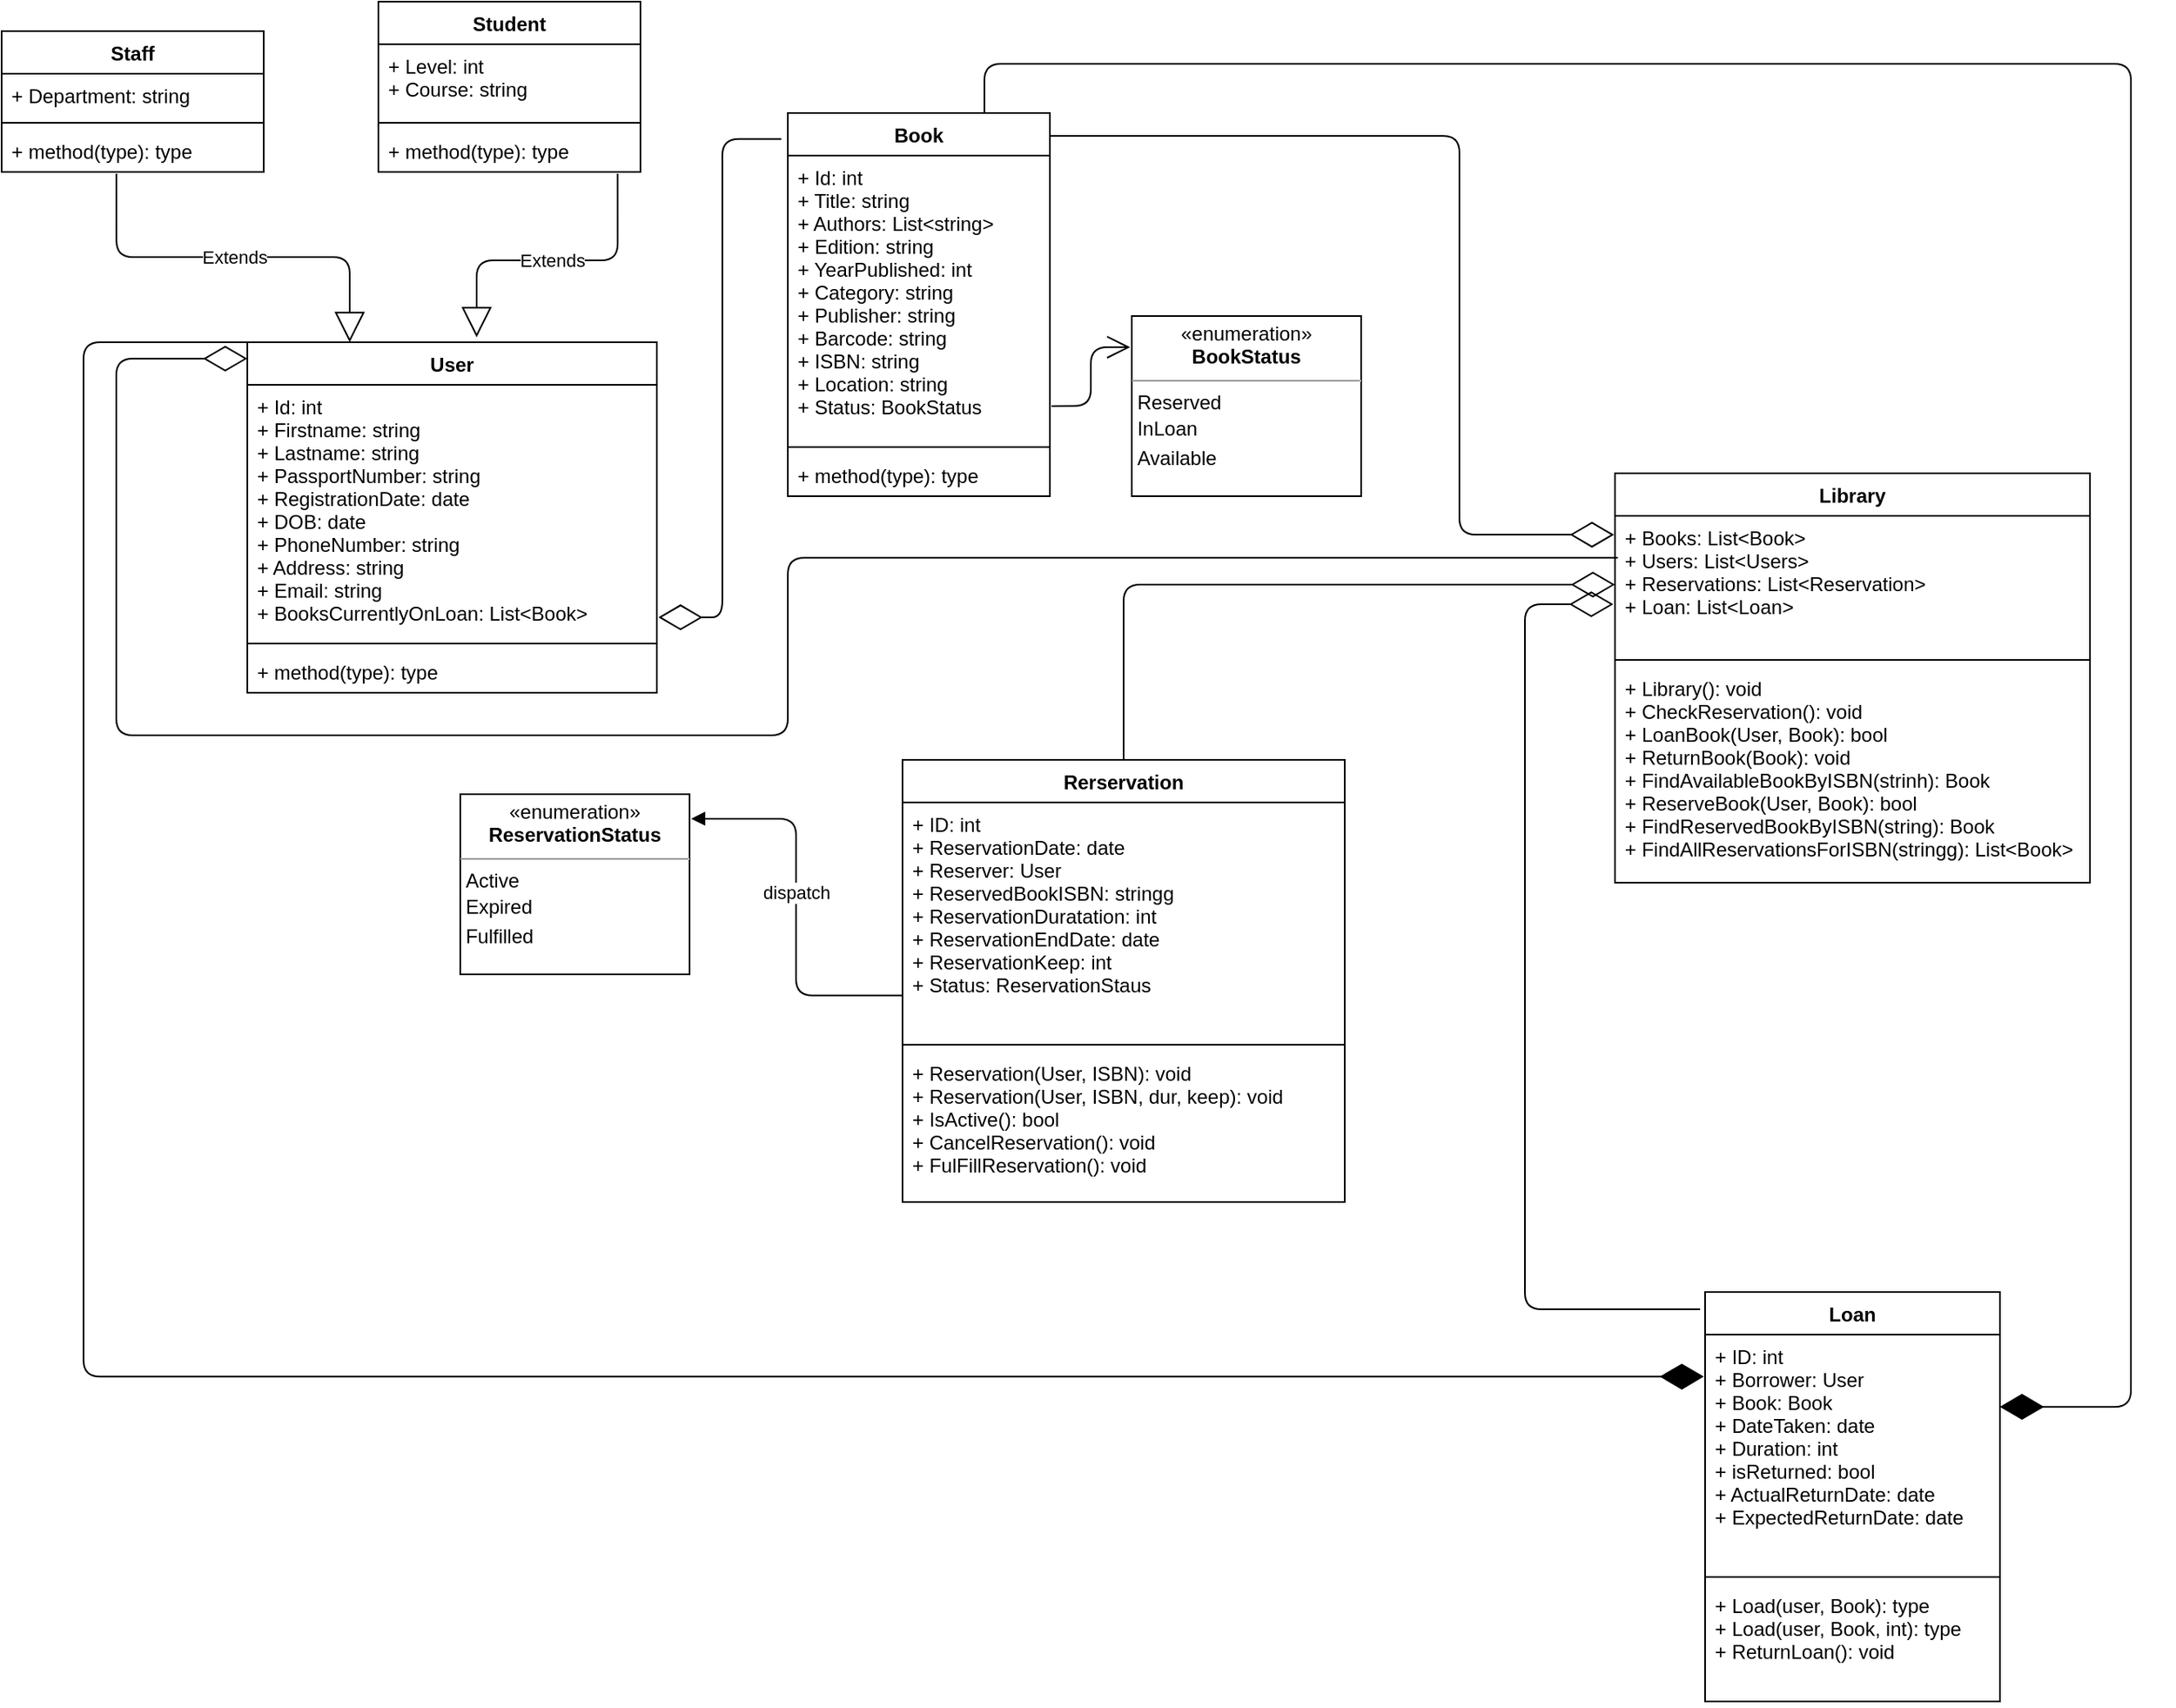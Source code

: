 <mxfile version="13.8.9-1" type="github">
  <diagram name="Page-1" id="e7e014a7-5840-1c2e-5031-d8a46d1fe8dd">
    <mxGraphModel dx="2031" dy="1089" grid="1" gridSize="10" guides="1" tooltips="1" connect="1" arrows="1" fold="1" page="1" pageScale="1" pageWidth="827" pageHeight="1169" background="#ffffff" math="0" shadow="0">
      <root>
        <mxCell id="0" />
        <mxCell id="1" parent="0" />
        <mxCell id="0RooNVaK0bTk1T8btfCf-56" value="User" style="swimlane;fontStyle=1;align=center;verticalAlign=top;childLayout=stackLayout;horizontal=1;startSize=26;horizontalStack=0;resizeParent=1;resizeParentMax=0;resizeLast=0;collapsible=1;marginBottom=0;" vertex="1" parent="1">
          <mxGeometry x="220" y="330" width="250" height="214" as="geometry" />
        </mxCell>
        <mxCell id="0RooNVaK0bTk1T8btfCf-57" value="+ Id: int&#xa;+ Firstname: string&#xa;+ Lastname: string&#xa;+ PassportNumber: string&#xa;+ RegistrationDate: date&#xa;+ DOB: date&#xa;+ PhoneNumber: string&#xa;+ Address: string&#xa;+ Email: string&#xa;+ BooksCurrentlyOnLoan: List&lt;Book&gt;&#xa;" style="text;strokeColor=none;fillColor=none;align=left;verticalAlign=top;spacingLeft=4;spacingRight=4;overflow=hidden;rotatable=0;points=[[0,0.5],[1,0.5]];portConstraint=eastwest;" vertex="1" parent="0RooNVaK0bTk1T8btfCf-56">
          <mxGeometry y="26" width="250" height="154" as="geometry" />
        </mxCell>
        <mxCell id="0RooNVaK0bTk1T8btfCf-58" value="" style="line;strokeWidth=1;fillColor=none;align=left;verticalAlign=middle;spacingTop=-1;spacingLeft=3;spacingRight=3;rotatable=0;labelPosition=right;points=[];portConstraint=eastwest;" vertex="1" parent="0RooNVaK0bTk1T8btfCf-56">
          <mxGeometry y="180" width="250" height="8" as="geometry" />
        </mxCell>
        <mxCell id="0RooNVaK0bTk1T8btfCf-59" value="+ method(type): type" style="text;strokeColor=none;fillColor=none;align=left;verticalAlign=top;spacingLeft=4;spacingRight=4;overflow=hidden;rotatable=0;points=[[0,0.5],[1,0.5]];portConstraint=eastwest;" vertex="1" parent="0RooNVaK0bTk1T8btfCf-56">
          <mxGeometry y="188" width="250" height="26" as="geometry" />
        </mxCell>
        <mxCell id="0RooNVaK0bTk1T8btfCf-62" value="Book" style="swimlane;fontStyle=1;align=center;verticalAlign=top;childLayout=stackLayout;horizontal=1;startSize=26;horizontalStack=0;resizeParent=1;resizeParentMax=0;resizeLast=0;collapsible=1;marginBottom=0;" vertex="1" parent="1">
          <mxGeometry x="550" y="190" width="160" height="234" as="geometry" />
        </mxCell>
        <mxCell id="0RooNVaK0bTk1T8btfCf-63" value="+ Id: int&#xa;+ Title: string&#xa;+ Authors: List&lt;string&gt;&#xa;+ Edition: string&#xa;+ YearPublished: int&#xa;+ Category: string&#xa;+ Publisher: string&#xa;+ Barcode: string&#xa;+ ISBN: string&#xa;+ Location: string&#xa;+ Status: BookStatus" style="text;strokeColor=none;fillColor=none;align=left;verticalAlign=top;spacingLeft=4;spacingRight=4;overflow=hidden;rotatable=0;points=[[0,0.5],[1,0.5]];portConstraint=eastwest;" vertex="1" parent="0RooNVaK0bTk1T8btfCf-62">
          <mxGeometry y="26" width="160" height="174" as="geometry" />
        </mxCell>
        <mxCell id="0RooNVaK0bTk1T8btfCf-64" value="" style="line;strokeWidth=1;fillColor=none;align=left;verticalAlign=middle;spacingTop=-1;spacingLeft=3;spacingRight=3;rotatable=0;labelPosition=right;points=[];portConstraint=eastwest;" vertex="1" parent="0RooNVaK0bTk1T8btfCf-62">
          <mxGeometry y="200" width="160" height="8" as="geometry" />
        </mxCell>
        <mxCell id="0RooNVaK0bTk1T8btfCf-65" value="+ method(type): type" style="text;strokeColor=none;fillColor=none;align=left;verticalAlign=top;spacingLeft=4;spacingRight=4;overflow=hidden;rotatable=0;points=[[0,0.5],[1,0.5]];portConstraint=eastwest;" vertex="1" parent="0RooNVaK0bTk1T8btfCf-62">
          <mxGeometry y="208" width="160" height="26" as="geometry" />
        </mxCell>
        <mxCell id="0RooNVaK0bTk1T8btfCf-69" value="&lt;p style=&quot;margin: 0px ; margin-top: 4px ; text-align: center&quot;&gt;«enumeration»&lt;br&gt;&lt;b&gt;BookStatus&lt;/b&gt;&lt;br&gt;&lt;/p&gt;&lt;hr size=&quot;1&quot;&gt;&lt;div style=&quot;height: 2px&quot;&gt;&amp;nbsp;Reserved&lt;/div&gt;&lt;div style=&quot;height: 2px&quot;&gt;&lt;br&gt;&lt;/div&gt;&lt;div style=&quot;height: 2px&quot;&gt;&lt;br&gt;&lt;/div&gt;&lt;div style=&quot;height: 2px&quot;&gt;&lt;br&gt;&lt;/div&gt;&lt;div style=&quot;height: 2px&quot;&gt;&lt;br&gt;&lt;/div&gt;&lt;div style=&quot;height: 2px&quot;&gt;&lt;br&gt;&lt;/div&gt;&lt;div style=&quot;height: 2px&quot;&gt;&lt;br&gt;&lt;/div&gt;&lt;div style=&quot;height: 2px&quot;&gt;&lt;br&gt;&lt;/div&gt;&lt;div style=&quot;height: 2px&quot;&gt;&amp;nbsp;InLoan&lt;/div&gt;&lt;div style=&quot;height: 2px&quot;&gt;&lt;br&gt;&lt;/div&gt;&lt;div style=&quot;height: 2px&quot;&gt;&lt;br&gt;&lt;/div&gt;&lt;div style=&quot;height: 2px&quot;&gt;&lt;br&gt;&lt;/div&gt;&lt;div style=&quot;height: 2px&quot;&gt;&lt;br&gt;&lt;/div&gt;&lt;div style=&quot;height: 2px&quot;&gt;&lt;br&gt;&lt;/div&gt;&lt;div style=&quot;height: 2px&quot;&gt;&lt;br&gt;&lt;/div&gt;&lt;div style=&quot;height: 2px&quot;&gt;&lt;br&gt;&lt;/div&gt;&lt;div style=&quot;height: 2px&quot;&gt;&lt;br&gt;&lt;/div&gt;&lt;div style=&quot;height: 2px&quot;&gt;&amp;nbsp;Available&amp;nbsp;&lt;/div&gt;" style="verticalAlign=top;align=left;overflow=fill;fontSize=12;fontFamily=Helvetica;html=1;" vertex="1" parent="1">
          <mxGeometry x="760" y="314" width="140" height="110" as="geometry" />
        </mxCell>
        <mxCell id="0RooNVaK0bTk1T8btfCf-78" value="" style="endArrow=open;endFill=1;endSize=12;html=1;exitX=1.006;exitY=0.879;exitDx=0;exitDy=0;exitPerimeter=0;entryX=-0.007;entryY=0.173;entryDx=0;entryDy=0;entryPerimeter=0;edgeStyle=orthogonalEdgeStyle;" edge="1" parent="1" source="0RooNVaK0bTk1T8btfCf-63" target="0RooNVaK0bTk1T8btfCf-69">
          <mxGeometry width="160" relative="1" as="geometry">
            <mxPoint x="660" y="220" as="sourcePoint" />
            <mxPoint x="660" y="360" as="targetPoint" />
          </mxGeometry>
        </mxCell>
        <mxCell id="0RooNVaK0bTk1T8btfCf-79" value="" style="endArrow=diamondThin;endFill=0;endSize=24;html=1;exitX=-0.025;exitY=0.068;exitDx=0;exitDy=0;exitPerimeter=0;entryX=1.004;entryY=0.922;entryDx=0;entryDy=0;entryPerimeter=0;edgeStyle=orthogonalEdgeStyle;" edge="1" parent="1" source="0RooNVaK0bTk1T8btfCf-62" target="0RooNVaK0bTk1T8btfCf-57">
          <mxGeometry width="160" relative="1" as="geometry">
            <mxPoint x="660" y="360" as="sourcePoint" />
            <mxPoint x="500" y="360" as="targetPoint" />
          </mxGeometry>
        </mxCell>
        <mxCell id="0RooNVaK0bTk1T8btfCf-80" value="Student" style="swimlane;fontStyle=1;align=center;verticalAlign=top;childLayout=stackLayout;horizontal=1;startSize=26;horizontalStack=0;resizeParent=1;resizeParentMax=0;resizeLast=0;collapsible=1;marginBottom=0;" vertex="1" parent="1">
          <mxGeometry x="300" y="122" width="160" height="104" as="geometry" />
        </mxCell>
        <mxCell id="0RooNVaK0bTk1T8btfCf-81" value="+ Level: int&#xa;+ Course: string" style="text;strokeColor=none;fillColor=none;align=left;verticalAlign=top;spacingLeft=4;spacingRight=4;overflow=hidden;rotatable=0;points=[[0,0.5],[1,0.5]];portConstraint=eastwest;" vertex="1" parent="0RooNVaK0bTk1T8btfCf-80">
          <mxGeometry y="26" width="160" height="44" as="geometry" />
        </mxCell>
        <mxCell id="0RooNVaK0bTk1T8btfCf-82" value="" style="line;strokeWidth=1;fillColor=none;align=left;verticalAlign=middle;spacingTop=-1;spacingLeft=3;spacingRight=3;rotatable=0;labelPosition=right;points=[];portConstraint=eastwest;" vertex="1" parent="0RooNVaK0bTk1T8btfCf-80">
          <mxGeometry y="70" width="160" height="8" as="geometry" />
        </mxCell>
        <mxCell id="0RooNVaK0bTk1T8btfCf-83" value="+ method(type): type" style="text;strokeColor=none;fillColor=none;align=left;verticalAlign=top;spacingLeft=4;spacingRight=4;overflow=hidden;rotatable=0;points=[[0,0.5],[1,0.5]];portConstraint=eastwest;" vertex="1" parent="0RooNVaK0bTk1T8btfCf-80">
          <mxGeometry y="78" width="160" height="26" as="geometry" />
        </mxCell>
        <mxCell id="0RooNVaK0bTk1T8btfCf-92" value="Staff" style="swimlane;fontStyle=1;align=center;verticalAlign=top;childLayout=stackLayout;horizontal=1;startSize=26;horizontalStack=0;resizeParent=1;resizeParentMax=0;resizeLast=0;collapsible=1;marginBottom=0;" vertex="1" parent="1">
          <mxGeometry x="70" y="140" width="160" height="86" as="geometry" />
        </mxCell>
        <mxCell id="0RooNVaK0bTk1T8btfCf-93" value="+ Department: string" style="text;strokeColor=none;fillColor=none;align=left;verticalAlign=top;spacingLeft=4;spacingRight=4;overflow=hidden;rotatable=0;points=[[0,0.5],[1,0.5]];portConstraint=eastwest;" vertex="1" parent="0RooNVaK0bTk1T8btfCf-92">
          <mxGeometry y="26" width="160" height="26" as="geometry" />
        </mxCell>
        <mxCell id="0RooNVaK0bTk1T8btfCf-94" value="" style="line;strokeWidth=1;fillColor=none;align=left;verticalAlign=middle;spacingTop=-1;spacingLeft=3;spacingRight=3;rotatable=0;labelPosition=right;points=[];portConstraint=eastwest;" vertex="1" parent="0RooNVaK0bTk1T8btfCf-92">
          <mxGeometry y="52" width="160" height="8" as="geometry" />
        </mxCell>
        <mxCell id="0RooNVaK0bTk1T8btfCf-95" value="+ method(type): type" style="text;strokeColor=none;fillColor=none;align=left;verticalAlign=top;spacingLeft=4;spacingRight=4;overflow=hidden;rotatable=0;points=[[0,0.5],[1,0.5]];portConstraint=eastwest;" vertex="1" parent="0RooNVaK0bTk1T8btfCf-92">
          <mxGeometry y="60" width="160" height="26" as="geometry" />
        </mxCell>
        <mxCell id="0RooNVaK0bTk1T8btfCf-96" value="Extends" style="endArrow=block;endSize=16;endFill=0;html=1;exitX=0.438;exitY=1.038;exitDx=0;exitDy=0;exitPerimeter=0;edgeStyle=orthogonalEdgeStyle;entryX=0.25;entryY=0;entryDx=0;entryDy=0;" edge="1" parent="1" source="0RooNVaK0bTk1T8btfCf-95" target="0RooNVaK0bTk1T8btfCf-56">
          <mxGeometry width="160" relative="1" as="geometry">
            <mxPoint x="456.08" y="143.988" as="sourcePoint" />
            <mxPoint x="140" y="410" as="targetPoint" />
          </mxGeometry>
        </mxCell>
        <mxCell id="0RooNVaK0bTk1T8btfCf-98" value="Extends" style="endArrow=block;endSize=16;endFill=0;html=1;exitX=0.913;exitY=1.038;exitDx=0;exitDy=0;exitPerimeter=0;edgeStyle=orthogonalEdgeStyle;" edge="1" parent="1" source="0RooNVaK0bTk1T8btfCf-83">
          <mxGeometry width="160" relative="1" as="geometry">
            <mxPoint x="446.08" y="133.988" as="sourcePoint" />
            <mxPoint x="360" y="327" as="targetPoint" />
            <Array as="points">
              <mxPoint x="446" y="280" />
              <mxPoint x="360" y="280" />
            </Array>
          </mxGeometry>
        </mxCell>
        <mxCell id="0RooNVaK0bTk1T8btfCf-100" value="&lt;p style=&quot;margin: 0px ; margin-top: 4px ; text-align: center&quot;&gt;«enumeration»&lt;br&gt;&lt;b&gt;ReservationStatus&lt;/b&gt;&lt;/p&gt;&lt;hr size=&quot;1&quot;&gt;&lt;div style=&quot;height: 2px&quot;&gt;&amp;nbsp;Active&lt;/div&gt;&lt;div style=&quot;height: 2px&quot;&gt;&lt;br&gt;&lt;/div&gt;&lt;div style=&quot;height: 2px&quot;&gt;&lt;br&gt;&lt;/div&gt;&lt;div style=&quot;height: 2px&quot;&gt;&lt;br&gt;&lt;/div&gt;&lt;div style=&quot;height: 2px&quot;&gt;&lt;br&gt;&lt;/div&gt;&lt;div style=&quot;height: 2px&quot;&gt;&lt;br&gt;&lt;/div&gt;&lt;div style=&quot;height: 2px&quot;&gt;&lt;br&gt;&lt;/div&gt;&lt;div style=&quot;height: 2px&quot;&gt;&lt;br&gt;&lt;/div&gt;&lt;div style=&quot;height: 2px&quot;&gt;&amp;nbsp;Expired&lt;/div&gt;&lt;div style=&quot;height: 2px&quot;&gt;&lt;br&gt;&lt;/div&gt;&lt;div style=&quot;height: 2px&quot;&gt;&lt;br&gt;&lt;/div&gt;&lt;div style=&quot;height: 2px&quot;&gt;&lt;br&gt;&lt;/div&gt;&lt;div style=&quot;height: 2px&quot;&gt;&lt;br&gt;&lt;/div&gt;&lt;div style=&quot;height: 2px&quot;&gt;&lt;br&gt;&lt;/div&gt;&lt;div style=&quot;height: 2px&quot;&gt;&lt;br&gt;&lt;/div&gt;&lt;div style=&quot;height: 2px&quot;&gt;&lt;br&gt;&lt;/div&gt;&lt;div style=&quot;height: 2px&quot;&gt;&lt;br&gt;&lt;/div&gt;&lt;div style=&quot;height: 2px&quot;&gt;&amp;nbsp;Fulfilled&lt;/div&gt;" style="verticalAlign=top;align=left;overflow=fill;fontSize=12;fontFamily=Helvetica;html=1;" vertex="1" parent="1">
          <mxGeometry x="350" y="606" width="140" height="110" as="geometry" />
        </mxCell>
        <mxCell id="0RooNVaK0bTk1T8btfCf-101" value="Rerservation" style="swimlane;fontStyle=1;align=center;verticalAlign=top;childLayout=stackLayout;horizontal=1;startSize=26;horizontalStack=0;resizeParent=1;resizeParentMax=0;resizeLast=0;collapsible=1;marginBottom=0;" vertex="1" parent="1">
          <mxGeometry x="620" y="585" width="270" height="270" as="geometry" />
        </mxCell>
        <mxCell id="0RooNVaK0bTk1T8btfCf-102" value="+ ID: int&#xa;+ ReservationDate: date&#xa;+ Reserver: User&#xa;+ ReservedBookISBN: stringg&#xa;+ ReservationDuratation: int&#xa;+ ReservationEndDate: date&#xa;+ ReservationKeep: int&#xa;+ Status: ReservationStaus" style="text;strokeColor=none;fillColor=none;align=left;verticalAlign=top;spacingLeft=4;spacingRight=4;overflow=hidden;rotatable=0;points=[[0,0.5],[1,0.5]];portConstraint=eastwest;" vertex="1" parent="0RooNVaK0bTk1T8btfCf-101">
          <mxGeometry y="26" width="270" height="144" as="geometry" />
        </mxCell>
        <mxCell id="0RooNVaK0bTk1T8btfCf-103" value="" style="line;strokeWidth=1;fillColor=none;align=left;verticalAlign=middle;spacingTop=-1;spacingLeft=3;spacingRight=3;rotatable=0;labelPosition=right;points=[];portConstraint=eastwest;" vertex="1" parent="0RooNVaK0bTk1T8btfCf-101">
          <mxGeometry y="170" width="270" height="8" as="geometry" />
        </mxCell>
        <mxCell id="0RooNVaK0bTk1T8btfCf-104" value="+ Reservation(User, ISBN): void &#xa;+ Reservation(User, ISBN, dur, keep): void &#xa;+ IsActive(): bool&#xa;+ CancelReservation(): void&#xa;+ FulFillReservation(): void&#xa;" style="text;strokeColor=none;fillColor=none;align=left;verticalAlign=top;spacingLeft=4;spacingRight=4;overflow=hidden;rotatable=0;points=[[0,0.5],[1,0.5]];portConstraint=eastwest;" vertex="1" parent="0RooNVaK0bTk1T8btfCf-101">
          <mxGeometry y="178" width="270" height="92" as="geometry" />
        </mxCell>
        <mxCell id="0RooNVaK0bTk1T8btfCf-107" value="dispatch" style="html=1;verticalAlign=bottom;endArrow=block;exitX=0;exitY=0.819;exitDx=0;exitDy=0;exitPerimeter=0;entryX=1.007;entryY=0.136;entryDx=0;entryDy=0;entryPerimeter=0;edgeStyle=orthogonalEdgeStyle;" edge="1" parent="1" source="0RooNVaK0bTk1T8btfCf-102" target="0RooNVaK0bTk1T8btfCf-100">
          <mxGeometry width="80" relative="1" as="geometry">
            <mxPoint x="450" y="460" as="sourcePoint" />
            <mxPoint x="530" y="460" as="targetPoint" />
          </mxGeometry>
        </mxCell>
        <mxCell id="0RooNVaK0bTk1T8btfCf-108" value="Library" style="swimlane;fontStyle=1;align=center;verticalAlign=top;childLayout=stackLayout;horizontal=1;startSize=26;horizontalStack=0;resizeParent=1;resizeParentMax=0;resizeLast=0;collapsible=1;marginBottom=0;" vertex="1" parent="1">
          <mxGeometry x="1055" y="410" width="290" height="250" as="geometry" />
        </mxCell>
        <mxCell id="0RooNVaK0bTk1T8btfCf-109" value="+ Books: List&lt;Book&gt;&#xa;+ Users: List&lt;Users&gt;&#xa;+ Reservations: List&lt;Reservation&gt;&#xa;+ Loan: List&lt;Loan&gt;&#xa;" style="text;strokeColor=none;fillColor=none;align=left;verticalAlign=top;spacingLeft=4;spacingRight=4;overflow=hidden;rotatable=0;points=[[0,0.5],[1,0.5]];portConstraint=eastwest;" vertex="1" parent="0RooNVaK0bTk1T8btfCf-108">
          <mxGeometry y="26" width="290" height="84" as="geometry" />
        </mxCell>
        <mxCell id="0RooNVaK0bTk1T8btfCf-110" value="" style="line;strokeWidth=1;fillColor=none;align=left;verticalAlign=middle;spacingTop=-1;spacingLeft=3;spacingRight=3;rotatable=0;labelPosition=right;points=[];portConstraint=eastwest;" vertex="1" parent="0RooNVaK0bTk1T8btfCf-108">
          <mxGeometry y="110" width="290" height="8" as="geometry" />
        </mxCell>
        <mxCell id="0RooNVaK0bTk1T8btfCf-111" value="+ Library(): void&#xa;+ CheckReservation(): void&#xa;+ LoanBook(User, Book): bool&#xa;+ ReturnBook(Book): void&#xa;+ FindAvailableBookByISBN(strinh): Book&#xa;+ ReserveBook(User, Book): bool&#xa;+ FindReservedBookByISBN(string): Book&#xa;+ FindAllReservationsForISBN(stringg): List&lt;Book&gt; &#xa;" style="text;strokeColor=none;fillColor=none;align=left;verticalAlign=top;spacingLeft=4;spacingRight=4;overflow=hidden;rotatable=0;points=[[0,0.5],[1,0.5]];portConstraint=eastwest;" vertex="1" parent="0RooNVaK0bTk1T8btfCf-108">
          <mxGeometry y="118" width="290" height="132" as="geometry" />
        </mxCell>
        <mxCell id="0RooNVaK0bTk1T8btfCf-112" value="" style="endArrow=diamondThin;endFill=0;endSize=24;html=1;entryX=-0.002;entryY=0.137;entryDx=0;entryDy=0;entryPerimeter=0;exitX=1;exitY=0.06;exitDx=0;exitDy=0;exitPerimeter=0;edgeStyle=orthogonalEdgeStyle;" edge="1" parent="1" source="0RooNVaK0bTk1T8btfCf-62" target="0RooNVaK0bTk1T8btfCf-109">
          <mxGeometry width="160" relative="1" as="geometry">
            <mxPoint x="1030" y="250" as="sourcePoint" />
            <mxPoint x="870" y="250" as="targetPoint" />
            <Array as="points">
              <mxPoint x="960" y="204" />
            </Array>
          </mxGeometry>
        </mxCell>
        <mxCell id="0RooNVaK0bTk1T8btfCf-113" value="" style="endArrow=diamondThin;endFill=0;endSize=24;html=1;edgeStyle=orthogonalEdgeStyle;exitX=0.006;exitY=0.305;exitDx=0;exitDy=0;exitPerimeter=0;" edge="1" parent="1" source="0RooNVaK0bTk1T8btfCf-109">
          <mxGeometry width="160" relative="1" as="geometry">
            <mxPoint x="1000" y="508" as="sourcePoint" />
            <mxPoint x="220" y="340" as="targetPoint" />
            <Array as="points">
              <mxPoint x="550" y="462" />
              <mxPoint x="550" y="570" />
              <mxPoint x="140" y="570" />
              <mxPoint x="140" y="340" />
            </Array>
          </mxGeometry>
        </mxCell>
        <mxCell id="0RooNVaK0bTk1T8btfCf-114" value="" style="endArrow=diamondThin;endFill=0;endSize=24;html=1;entryX=0;entryY=0.5;entryDx=0;entryDy=0;exitX=0.5;exitY=0;exitDx=0;exitDy=0;edgeStyle=orthogonalEdgeStyle;" edge="1" parent="1" source="0RooNVaK0bTk1T8btfCf-101" target="0RooNVaK0bTk1T8btfCf-109">
          <mxGeometry width="160" relative="1" as="geometry">
            <mxPoint x="910" y="330" as="sourcePoint" />
            <mxPoint x="750" y="330" as="targetPoint" />
          </mxGeometry>
        </mxCell>
        <mxCell id="0RooNVaK0bTk1T8btfCf-115" value="Loan" style="swimlane;fontStyle=1;align=center;verticalAlign=top;childLayout=stackLayout;horizontal=1;startSize=26;horizontalStack=0;resizeParent=1;resizeParentMax=0;resizeLast=0;collapsible=1;marginBottom=0;" vertex="1" parent="1">
          <mxGeometry x="1110" y="910" width="180" height="250" as="geometry" />
        </mxCell>
        <mxCell id="0RooNVaK0bTk1T8btfCf-116" value="+ ID: int&#xa;+ Borrower: User&#xa;+ Book: Book&#xa;+ DateTaken: date&#xa;+ Duration: int&#xa;+ isReturned: bool&#xa;+ ActualReturnDate: date&#xa;+ ExpectedReturnDate: date&#xa;" style="text;strokeColor=none;fillColor=none;align=left;verticalAlign=top;spacingLeft=4;spacingRight=4;overflow=hidden;rotatable=0;points=[[0,0.5],[1,0.5]];portConstraint=eastwest;" vertex="1" parent="0RooNVaK0bTk1T8btfCf-115">
          <mxGeometry y="26" width="180" height="144" as="geometry" />
        </mxCell>
        <mxCell id="0RooNVaK0bTk1T8btfCf-117" value="" style="line;strokeWidth=1;fillColor=none;align=left;verticalAlign=middle;spacingTop=-1;spacingLeft=3;spacingRight=3;rotatable=0;labelPosition=right;points=[];portConstraint=eastwest;" vertex="1" parent="0RooNVaK0bTk1T8btfCf-115">
          <mxGeometry y="170" width="180" height="8" as="geometry" />
        </mxCell>
        <mxCell id="0RooNVaK0bTk1T8btfCf-118" value="+ Load(user, Book): type&#xa;+ Load(user, Book, int): type&#xa;+ ReturnLoan(): void" style="text;strokeColor=none;fillColor=none;align=left;verticalAlign=top;spacingLeft=4;spacingRight=4;overflow=hidden;rotatable=0;points=[[0,0.5],[1,0.5]];portConstraint=eastwest;" vertex="1" parent="0RooNVaK0bTk1T8btfCf-115">
          <mxGeometry y="178" width="180" height="72" as="geometry" />
        </mxCell>
        <mxCell id="0RooNVaK0bTk1T8btfCf-119" value="" style="endArrow=diamondThin;endFill=0;endSize=24;html=1;exitX=-0.017;exitY=0.042;exitDx=0;exitDy=0;exitPerimeter=0;edgeStyle=orthogonalEdgeStyle;" edge="1" parent="1" source="0RooNVaK0bTk1T8btfCf-115">
          <mxGeometry width="160" relative="1" as="geometry">
            <mxPoint x="1080" y="716" as="sourcePoint" />
            <mxPoint x="1054" y="490" as="targetPoint" />
            <Array as="points">
              <mxPoint x="1000" y="921" />
              <mxPoint x="1000" y="490" />
            </Array>
          </mxGeometry>
        </mxCell>
        <mxCell id="0RooNVaK0bTk1T8btfCf-122" value="" style="endArrow=diamondThin;endFill=1;endSize=24;html=1;entryX=-0.004;entryY=0.178;entryDx=0;entryDy=0;entryPerimeter=0;exitX=0;exitY=0;exitDx=0;exitDy=0;edgeStyle=orthogonalEdgeStyle;" edge="1" parent="1" source="0RooNVaK0bTk1T8btfCf-56" target="0RooNVaK0bTk1T8btfCf-116">
          <mxGeometry width="160" relative="1" as="geometry">
            <mxPoint x="750" y="680" as="sourcePoint" />
            <mxPoint x="910" y="680" as="targetPoint" />
            <Array as="points">
              <mxPoint x="120" y="330" />
              <mxPoint x="120" y="962" />
            </Array>
          </mxGeometry>
        </mxCell>
        <mxCell id="0RooNVaK0bTk1T8btfCf-123" value="" style="endArrow=diamondThin;endFill=1;endSize=24;html=1;entryX=1;entryY=0.306;entryDx=0;entryDy=0;entryPerimeter=0;exitX=0.75;exitY=0;exitDx=0;exitDy=0;edgeStyle=orthogonalEdgeStyle;" edge="1" parent="1" source="0RooNVaK0bTk1T8btfCf-62" target="0RooNVaK0bTk1T8btfCf-116">
          <mxGeometry width="160" relative="1" as="geometry">
            <mxPoint x="1430" y="200" as="sourcePoint" />
            <mxPoint x="1490" y="823.529" as="targetPoint" />
            <Array as="points">
              <mxPoint x="670" y="160" />
              <mxPoint x="1370" y="160" />
              <mxPoint x="1370" y="980" />
            </Array>
          </mxGeometry>
        </mxCell>
      </root>
    </mxGraphModel>
  </diagram>
</mxfile>
